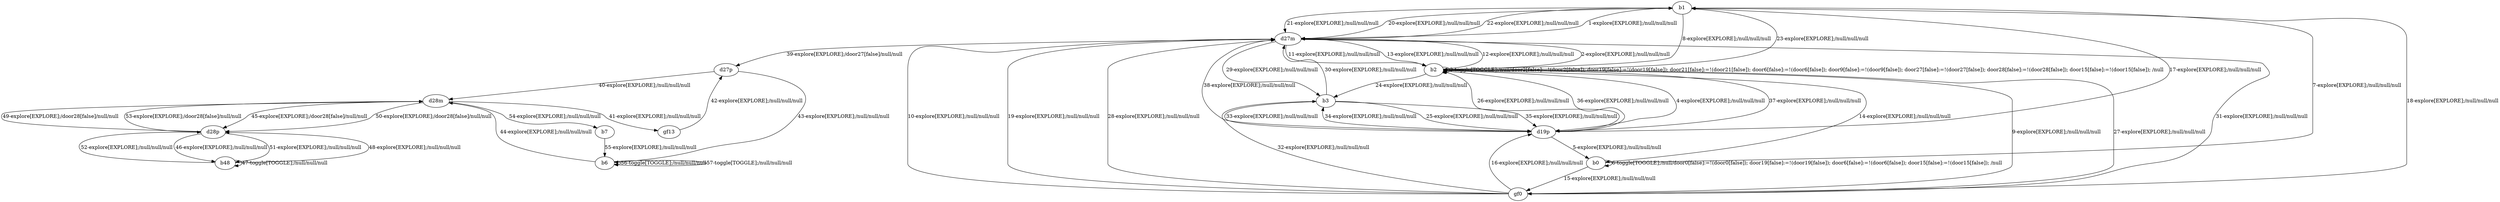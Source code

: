 # Total number of goals covered by this test: 1
# b48 --> b48

digraph g {
"b1" -> "d27m" [label = "1-explore[EXPLORE];/null/null/null"];
"d27m" -> "b2" [label = "2-explore[EXPLORE];/null/null/null"];
"b2" -> "b2" [label = "3-toggle[TOGGLE];/null/door2[false]:=!(door2[false]); door19[false]:=!(door19[false]); door21[false]:=!(door21[false]); door6[false]:=!(door6[false]); door9[false]:=!(door9[false]); door27[false]:=!(door27[false]); door28[false]:=!(door28[false]); door15[false]:=!(door15[false]); /null"];
"b2" -> "d19p" [label = "4-explore[EXPLORE];/null/null/null"];
"d19p" -> "b0" [label = "5-explore[EXPLORE];/null/null/null"];
"b0" -> "b0" [label = "6-toggle[TOGGLE];/null/door0[false]:=!(door0[false]); door19[false]:=!(door19[false]); door6[false]:=!(door6[false]); door15[false]:=!(door15[false]); /null"];
"b0" -> "b1" [label = "7-explore[EXPLORE];/null/null/null"];
"b1" -> "b2" [label = "8-explore[EXPLORE];/null/null/null"];
"b2" -> "gf0" [label = "9-explore[EXPLORE];/null/null/null"];
"gf0" -> "d27m" [label = "10-explore[EXPLORE];/null/null/null"];
"d27m" -> "b2" [label = "11-explore[EXPLORE];/null/null/null"];
"b2" -> "d27m" [label = "12-explore[EXPLORE];/null/null/null"];
"d27m" -> "b2" [label = "13-explore[EXPLORE];/null/null/null"];
"b2" -> "b0" [label = "14-explore[EXPLORE];/null/null/null"];
"b0" -> "gf0" [label = "15-explore[EXPLORE];/null/null/null"];
"gf0" -> "d19p" [label = "16-explore[EXPLORE];/null/null/null"];
"d19p" -> "b1" [label = "17-explore[EXPLORE];/null/null/null"];
"b1" -> "gf0" [label = "18-explore[EXPLORE];/null/null/null"];
"gf0" -> "d27m" [label = "19-explore[EXPLORE];/null/null/null"];
"d27m" -> "b1" [label = "20-explore[EXPLORE];/null/null/null"];
"b1" -> "d27m" [label = "21-explore[EXPLORE];/null/null/null"];
"d27m" -> "b1" [label = "22-explore[EXPLORE];/null/null/null"];
"b1" -> "b2" [label = "23-explore[EXPLORE];/null/null/null"];
"b2" -> "b3" [label = "24-explore[EXPLORE];/null/null/null"];
"b3" -> "d19p" [label = "25-explore[EXPLORE];/null/null/null"];
"d19p" -> "b2" [label = "26-explore[EXPLORE];/null/null/null"];
"b2" -> "gf0" [label = "27-explore[EXPLORE];/null/null/null"];
"gf0" -> "d27m" [label = "28-explore[EXPLORE];/null/null/null"];
"d27m" -> "b3" [label = "29-explore[EXPLORE];/null/null/null"];
"b3" -> "d27m" [label = "30-explore[EXPLORE];/null/null/null"];
"d27m" -> "gf0" [label = "31-explore[EXPLORE];/null/null/null"];
"gf0" -> "b3" [label = "32-explore[EXPLORE];/null/null/null"];
"b3" -> "d19p" [label = "33-explore[EXPLORE];/null/null/null"];
"d19p" -> "b3" [label = "34-explore[EXPLORE];/null/null/null"];
"b3" -> "d19p" [label = "35-explore[EXPLORE];/null/null/null"];
"d19p" -> "b2" [label = "36-explore[EXPLORE];/null/null/null"];
"b2" -> "d19p" [label = "37-explore[EXPLORE];/null/null/null"];
"d19p" -> "d27m" [label = "38-explore[EXPLORE];/null/null/null"];
"d27m" -> "d27p" [label = "39-explore[EXPLORE];/door27[false]/null/null"];
"d27p" -> "d28m" [label = "40-explore[EXPLORE];/null/null/null"];
"d28m" -> "gf13" [label = "41-explore[EXPLORE];/null/null/null"];
"gf13" -> "d27p" [label = "42-explore[EXPLORE];/null/null/null"];
"d27p" -> "b6" [label = "43-explore[EXPLORE];/null/null/null"];
"b6" -> "d28m" [label = "44-explore[EXPLORE];/null/null/null"];
"d28m" -> "d28p" [label = "45-explore[EXPLORE];/door28[false]/null/null"];
"d28p" -> "b48" [label = "46-explore[EXPLORE];/null/null/null"];
"b48" -> "b48" [label = "47-toggle[TOGGLE];/null/null/null"];
"b48" -> "d28p" [label = "48-explore[EXPLORE];/null/null/null"];
"d28p" -> "d28m" [label = "49-explore[EXPLORE];/door28[false]/null/null"];
"d28m" -> "d28p" [label = "50-explore[EXPLORE];/door28[false]/null/null"];
"d28p" -> "b48" [label = "51-explore[EXPLORE];/null/null/null"];
"b48" -> "d28p" [label = "52-explore[EXPLORE];/null/null/null"];
"d28p" -> "d28m" [label = "53-explore[EXPLORE];/door28[false]/null/null"];
"d28m" -> "b7" [label = "54-explore[EXPLORE];/null/null/null"];
"b7" -> "b6" [label = "55-explore[EXPLORE];/null/null/null"];
"b6" -> "b6" [label = "56-toggle[TOGGLE];/null/null/null"];
"b6" -> "b6" [label = "57-toggle[TOGGLE];/null/null/null"];
}